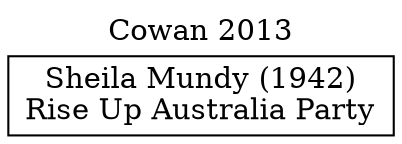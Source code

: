 // House preference flow
digraph "Sheila Mundy (1942)_Cowan_2013" {
	graph [label="Cowan 2013" labelloc=t mclimit=10]
	node [shape=box]
	"Sheila Mundy (1942)" [label="Sheila Mundy (1942)
Rise Up Australia Party"]
}
